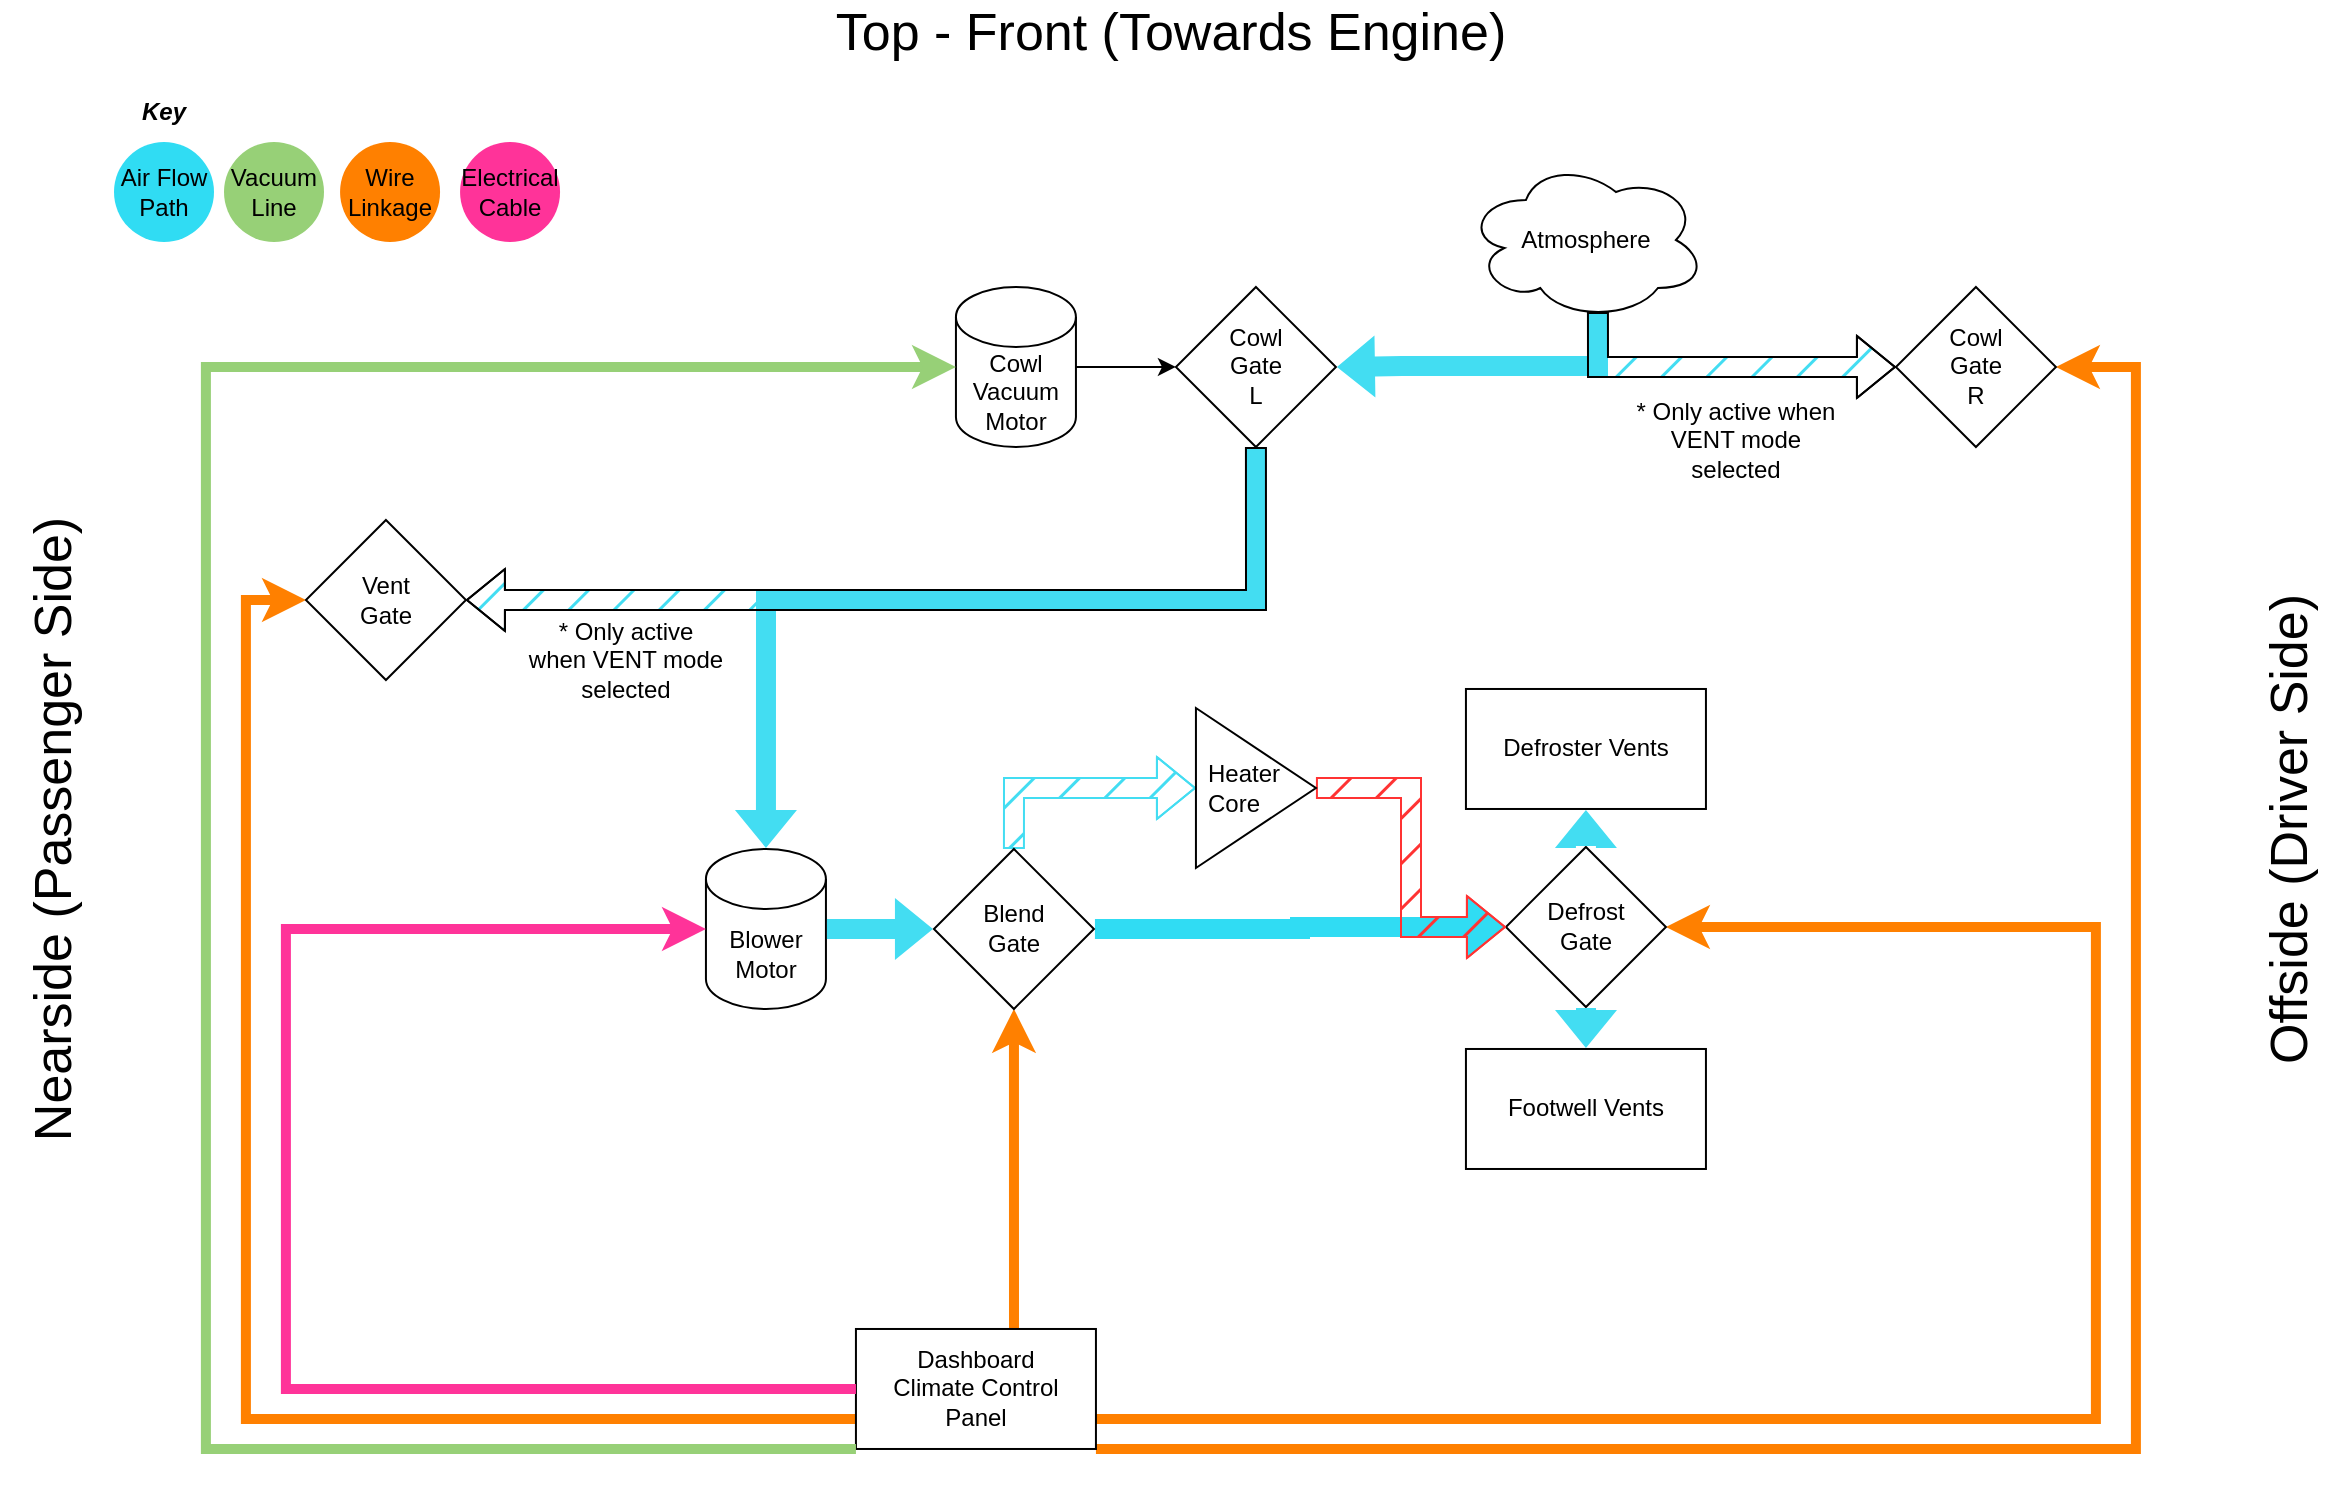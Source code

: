 <mxfile version="24.7.8">
  <diagram name="Page-1" id="Jgi37NrH8wvPOqcOAd4K">
    <mxGraphModel dx="1348" dy="805" grid="1" gridSize="10" guides="1" tooltips="1" connect="1" arrows="1" fold="1" page="1" pageScale="1" pageWidth="1169" pageHeight="827" math="0" shadow="0">
      <root>
        <mxCell id="0" />
        <mxCell id="1" parent="0" />
        <mxCell id="jl1yLb1zLC47aYGgmz0a-7" style="edgeStyle=orthogonalEdgeStyle;rounded=0;orthogonalLoop=1;jettySize=auto;html=1;exitX=0;exitY=0.75;exitDx=0;exitDy=0;entryX=0;entryY=0.5;entryDx=0;entryDy=0;strokeColor=#FF8000;strokeWidth=5;" edge="1" parent="1" source="MttIEdoipprTn2xN52k4-1" target="MttIEdoipprTn2xN52k4-4">
          <mxGeometry relative="1" as="geometry">
            <Array as="points">
              <mxPoint x="121.97" y="708" />
              <mxPoint x="121.97" y="299" />
            </Array>
          </mxGeometry>
        </mxCell>
        <mxCell id="jl1yLb1zLC47aYGgmz0a-9" style="edgeStyle=orthogonalEdgeStyle;rounded=0;orthogonalLoop=1;jettySize=auto;html=1;exitX=1;exitY=1;exitDx=0;exitDy=0;entryX=1;entryY=0.5;entryDx=0;entryDy=0;strokeWidth=5;strokeColor=#FF8000;" edge="1" parent="1" source="MttIEdoipprTn2xN52k4-1" target="MttIEdoipprTn2xN52k4-9">
          <mxGeometry relative="1" as="geometry">
            <Array as="points">
              <mxPoint x="1066.97" y="723.49" />
              <mxPoint x="1066.97" y="182.49" />
            </Array>
          </mxGeometry>
        </mxCell>
        <mxCell id="jl1yLb1zLC47aYGgmz0a-10" style="edgeStyle=orthogonalEdgeStyle;rounded=0;orthogonalLoop=1;jettySize=auto;html=1;exitX=1;exitY=0.75;exitDx=0;exitDy=0;entryX=1;entryY=0.5;entryDx=0;entryDy=0;strokeColor=#FF8000;strokeWidth=5;" edge="1" parent="1" source="MttIEdoipprTn2xN52k4-1" target="MttIEdoipprTn2xN52k4-2">
          <mxGeometry relative="1" as="geometry">
            <Array as="points">
              <mxPoint x="1046.97" y="708" />
              <mxPoint x="1046.97" y="462" />
            </Array>
          </mxGeometry>
        </mxCell>
        <mxCell id="jl1yLb1zLC47aYGgmz0a-12" style="edgeStyle=orthogonalEdgeStyle;rounded=0;orthogonalLoop=1;jettySize=auto;html=1;exitX=0.675;exitY=0.008;exitDx=0;exitDy=0;entryX=0.5;entryY=1;entryDx=0;entryDy=0;strokeColor=#FF8000;strokeWidth=5;exitPerimeter=0;" edge="1" parent="1" source="MttIEdoipprTn2xN52k4-1" target="MttIEdoipprTn2xN52k4-3">
          <mxGeometry relative="1" as="geometry">
            <Array as="points">
              <mxPoint x="505.97" y="664" />
            </Array>
          </mxGeometry>
        </mxCell>
        <mxCell id="MttIEdoipprTn2xN52k4-1" value="Dashboard&lt;div&gt;Climate Control&lt;/div&gt;&lt;div&gt;Panel&lt;/div&gt;" style="rounded=0;whiteSpace=wrap;html=1;" parent="1" vertex="1">
          <mxGeometry x="426.97" y="663.49" width="120" height="60" as="geometry" />
        </mxCell>
        <mxCell id="MttIEdoipprTn2xN52k4-2" value="Defrost&lt;div&gt;Gate&lt;/div&gt;" style="rhombus;whiteSpace=wrap;html=1;" parent="1" vertex="1">
          <mxGeometry x="751.97" y="422.49" width="80" height="80" as="geometry" />
        </mxCell>
        <mxCell id="jl1yLb1zLC47aYGgmz0a-16" style="edgeStyle=orthogonalEdgeStyle;shape=flexArrow;rounded=0;orthogonalLoop=1;jettySize=auto;html=1;exitX=1;exitY=0.5;exitDx=0;exitDy=0;entryX=0;entryY=0.5;entryDx=0;entryDy=0;strokeColor=none;fillColor=#30dcf3;" edge="1" parent="1" source="MttIEdoipprTn2xN52k4-3" target="MttIEdoipprTn2xN52k4-2">
          <mxGeometry relative="1" as="geometry" />
        </mxCell>
        <mxCell id="jl1yLb1zLC47aYGgmz0a-17" style="edgeStyle=orthogonalEdgeStyle;shape=flexArrow;rounded=0;orthogonalLoop=1;jettySize=auto;html=1;exitX=0.5;exitY=0;exitDx=0;exitDy=0;entryX=0;entryY=0.5;entryDx=0;entryDy=0;fillColor=#43ddf2;strokeColor=#43ddf2;fillStyle=hatch;" edge="1" parent="1" source="MttIEdoipprTn2xN52k4-3" target="MttIEdoipprTn2xN52k4-10">
          <mxGeometry relative="1" as="geometry" />
        </mxCell>
        <mxCell id="MttIEdoipprTn2xN52k4-3" value="Blend&lt;div&gt;Gate&lt;/div&gt;" style="rhombus;whiteSpace=wrap;html=1;" parent="1" vertex="1">
          <mxGeometry x="465.97" y="423.49" width="80" height="80" as="geometry" />
        </mxCell>
        <mxCell id="MttIEdoipprTn2xN52k4-4" value="Vent&lt;div&gt;Gate&lt;/div&gt;" style="rhombus;whiteSpace=wrap;html=1;" parent="1" vertex="1">
          <mxGeometry x="151.97" y="259" width="80" height="80" as="geometry" />
        </mxCell>
        <mxCell id="MttIEdoipprTn2xN52k4-5" value="Blower&lt;div&gt;Motor&lt;/div&gt;" style="shape=cylinder3;whiteSpace=wrap;html=1;boundedLbl=1;backgroundOutline=1;size=15;" parent="1" vertex="1">
          <mxGeometry x="351.97" y="423.49" width="60" height="80" as="geometry" />
        </mxCell>
        <mxCell id="jl1yLb1zLC47aYGgmz0a-11" style="edgeStyle=orthogonalEdgeStyle;rounded=0;orthogonalLoop=1;jettySize=auto;html=1;exitX=1;exitY=0.5;exitDx=0;exitDy=0;exitPerimeter=0;entryX=0;entryY=0.5;entryDx=0;entryDy=0;" edge="1" parent="1" source="MttIEdoipprTn2xN52k4-7" target="MttIEdoipprTn2xN52k4-8">
          <mxGeometry relative="1" as="geometry" />
        </mxCell>
        <mxCell id="MttIEdoipprTn2xN52k4-7" value="&lt;div&gt;Cowl&lt;/div&gt;Vacuum&lt;div&gt;Motor&lt;/div&gt;" style="shape=cylinder3;whiteSpace=wrap;html=1;boundedLbl=1;backgroundOutline=1;size=15;" parent="1" vertex="1">
          <mxGeometry x="476.97" y="142.49" width="60" height="80" as="geometry" />
        </mxCell>
        <mxCell id="MttIEdoipprTn2xN52k4-8" value="Cowl&lt;div&gt;Gate&lt;/div&gt;&lt;div&gt;L&lt;/div&gt;" style="rhombus;whiteSpace=wrap;html=1;" parent="1" vertex="1">
          <mxGeometry x="586.97" y="142.49" width="80" height="80" as="geometry" />
        </mxCell>
        <mxCell id="MttIEdoipprTn2xN52k4-9" value="Cowl&lt;div&gt;Gate&lt;/div&gt;&lt;div&gt;R&lt;/div&gt;" style="rhombus;whiteSpace=wrap;html=1;" parent="1" vertex="1">
          <mxGeometry x="946.97" y="142.49" width="80" height="80" as="geometry" />
        </mxCell>
        <mxCell id="jl1yLb1zLC47aYGgmz0a-18" style="edgeStyle=orthogonalEdgeStyle;shape=flexArrow;rounded=0;orthogonalLoop=1;jettySize=auto;html=1;exitX=1;exitY=0.5;exitDx=0;exitDy=0;entryX=0;entryY=0.5;entryDx=0;entryDy=0;fillColor=#FF3333;strokeColor=#FF3333;fillStyle=hatch;" edge="1" parent="1" source="MttIEdoipprTn2xN52k4-10" target="MttIEdoipprTn2xN52k4-2">
          <mxGeometry relative="1" as="geometry" />
        </mxCell>
        <mxCell id="MttIEdoipprTn2xN52k4-10" value="Heater&lt;div&gt;Core&lt;/div&gt;" style="triangle;whiteSpace=wrap;html=1;align=left;spacingLeft=4;" parent="1" vertex="1">
          <mxGeometry x="596.97" y="353" width="60" height="80" as="geometry" />
        </mxCell>
        <mxCell id="MttIEdoipprTn2xN52k4-18" value="Defroster Vents" style="rounded=0;whiteSpace=wrap;html=1;" parent="1" vertex="1">
          <mxGeometry x="731.97" y="343.49" width="120" height="60" as="geometry" />
        </mxCell>
        <mxCell id="MttIEdoipprTn2xN52k4-19" value="Footwell Vents" style="rounded=0;whiteSpace=wrap;html=1;" parent="1" vertex="1">
          <mxGeometry x="731.97" y="523.49" width="120" height="60" as="geometry" />
        </mxCell>
        <mxCell id="jl1yLb1zLC47aYGgmz0a-1" value="Top - Front (Towards Engine)" style="text;strokeColor=none;align=center;fillColor=none;html=1;verticalAlign=middle;whiteSpace=wrap;rounded=0;fontSize=26;" vertex="1" parent="1">
          <mxGeometry x="399" width="371" height="30" as="geometry" />
        </mxCell>
        <mxCell id="jl1yLb1zLC47aYGgmz0a-2" value="Offside (Driver Side)" style="text;strokeColor=none;align=center;fillColor=none;html=1;verticalAlign=middle;whiteSpace=wrap;rounded=0;fontSize=26;horizontal=0;" vertex="1" parent="1">
          <mxGeometry x="1118" y="79" width="51" height="670" as="geometry" />
        </mxCell>
        <mxCell id="jl1yLb1zLC47aYGgmz0a-3" value="Nearside (Passenger Side)" style="text;strokeColor=none;align=center;fillColor=none;html=1;verticalAlign=middle;whiteSpace=wrap;rounded=0;fontSize=26;horizontal=0;direction=west;" vertex="1" parent="1">
          <mxGeometry y="79" width="51" height="670" as="geometry" />
        </mxCell>
        <mxCell id="jl1yLb1zLC47aYGgmz0a-6" style="edgeStyle=orthogonalEdgeStyle;rounded=0;orthogonalLoop=1;jettySize=auto;html=1;exitX=0;exitY=1;exitDx=0;exitDy=0;entryX=0;entryY=0.5;entryDx=0;entryDy=0;entryPerimeter=0;strokeColor=#97D077;strokeWidth=5;" edge="1" parent="1" source="MttIEdoipprTn2xN52k4-1" target="MttIEdoipprTn2xN52k4-7">
          <mxGeometry relative="1" as="geometry">
            <Array as="points">
              <mxPoint x="101.97" y="724" />
              <mxPoint x="101.97" y="182" />
            </Array>
          </mxGeometry>
        </mxCell>
        <mxCell id="jl1yLb1zLC47aYGgmz0a-8" style="edgeStyle=orthogonalEdgeStyle;rounded=0;orthogonalLoop=1;jettySize=auto;html=1;exitX=0;exitY=0.5;exitDx=0;exitDy=0;entryX=0;entryY=0.5;entryDx=0;entryDy=0;entryPerimeter=0;strokeColor=#FF3399;strokeWidth=5;" edge="1" parent="1" source="MttIEdoipprTn2xN52k4-1" target="MttIEdoipprTn2xN52k4-5">
          <mxGeometry relative="1" as="geometry">
            <Array as="points">
              <mxPoint x="141.97" y="694" />
              <mxPoint x="141.97" y="464" />
            </Array>
          </mxGeometry>
        </mxCell>
        <mxCell id="jl1yLb1zLC47aYGgmz0a-20" style="edgeStyle=orthogonalEdgeStyle;shape=flexArrow;rounded=0;orthogonalLoop=1;jettySize=auto;html=1;entryX=0;entryY=0.5;entryDx=0;entryDy=0;fillColor=#43ddf2;strokeColor=none;exitX=1;exitY=0.5;exitDx=0;exitDy=0;exitPerimeter=0;" edge="1" parent="1" source="MttIEdoipprTn2xN52k4-5" target="MttIEdoipprTn2xN52k4-3">
          <mxGeometry relative="1" as="geometry">
            <mxPoint x="441.97" y="319" as="sourcePoint" />
            <mxPoint x="441.97" y="443" as="targetPoint" />
          </mxGeometry>
        </mxCell>
        <mxCell id="jl1yLb1zLC47aYGgmz0a-21" style="edgeStyle=orthogonalEdgeStyle;shape=flexArrow;rounded=0;orthogonalLoop=1;jettySize=auto;html=1;entryX=0.5;entryY=1;entryDx=0;entryDy=0;fillColor=#43ddf2;strokeColor=none;exitX=0.5;exitY=0;exitDx=0;exitDy=0;" edge="1" parent="1" source="MttIEdoipprTn2xN52k4-2" target="MttIEdoipprTn2xN52k4-18">
          <mxGeometry relative="1" as="geometry">
            <mxPoint x="931.97" y="509" as="sourcePoint" />
            <mxPoint x="931.97" y="633" as="targetPoint" />
          </mxGeometry>
        </mxCell>
        <mxCell id="jl1yLb1zLC47aYGgmz0a-22" style="edgeStyle=orthogonalEdgeStyle;shape=flexArrow;rounded=0;orthogonalLoop=1;jettySize=auto;html=1;entryX=0.5;entryY=0;entryDx=0;entryDy=0;fillColor=#43ddf2;strokeColor=none;" edge="1" parent="1" source="MttIEdoipprTn2xN52k4-2" target="MttIEdoipprTn2xN52k4-19">
          <mxGeometry relative="1" as="geometry">
            <mxPoint x="801.97" y="432" as="sourcePoint" />
            <mxPoint x="801.97" y="413" as="targetPoint" />
          </mxGeometry>
        </mxCell>
        <mxCell id="jl1yLb1zLC47aYGgmz0a-23" value="Atmosphere" style="ellipse;shape=cloud;whiteSpace=wrap;html=1;" vertex="1" parent="1">
          <mxGeometry x="731.97" y="79" width="120" height="80" as="geometry" />
        </mxCell>
        <mxCell id="jl1yLb1zLC47aYGgmz0a-24" style="edgeStyle=orthogonalEdgeStyle;shape=flexArrow;rounded=0;orthogonalLoop=1;jettySize=auto;html=1;entryX=1;entryY=0.5;entryDx=0;entryDy=0;fillColor=#43ddf2;strokeColor=none;exitX=0.55;exitY=0.95;exitDx=0;exitDy=0;exitPerimeter=0;" edge="1" parent="1" source="jl1yLb1zLC47aYGgmz0a-23" target="MttIEdoipprTn2xN52k4-8">
          <mxGeometry relative="1" as="geometry">
            <mxPoint x="771.97" y="209" as="sourcePoint" />
            <mxPoint x="771.97" y="333" as="targetPoint" />
            <Array as="points">
              <mxPoint x="797.97" y="182" />
              <mxPoint x="699.97" y="182" />
            </Array>
          </mxGeometry>
        </mxCell>
        <mxCell id="jl1yLb1zLC47aYGgmz0a-25" style="edgeStyle=orthogonalEdgeStyle;shape=flexArrow;rounded=0;orthogonalLoop=1;jettySize=auto;html=1;entryX=0;entryY=0.5;entryDx=0;entryDy=0;fillColor=#43ddf2;strokeColor=default;exitX=0.55;exitY=0.95;exitDx=0;exitDy=0;exitPerimeter=0;fillStyle=hatch;" edge="1" parent="1" source="jl1yLb1zLC47aYGgmz0a-23" target="MttIEdoipprTn2xN52k4-9">
          <mxGeometry relative="1" as="geometry">
            <mxPoint x="842.97" y="219" as="sourcePoint" />
            <mxPoint x="711.97" y="246" as="targetPoint" />
            <Array as="points">
              <mxPoint x="797.97" y="183" />
            </Array>
          </mxGeometry>
        </mxCell>
        <mxCell id="jl1yLb1zLC47aYGgmz0a-26" style="edgeStyle=orthogonalEdgeStyle;shape=flexArrow;rounded=0;orthogonalLoop=1;jettySize=auto;html=1;entryX=0.5;entryY=0;entryDx=0;entryDy=0;fillColor=#43ddf2;strokeColor=none;exitX=0.5;exitY=1;exitDx=0;exitDy=0;entryPerimeter=0;" edge="1" parent="1" source="MttIEdoipprTn2xN52k4-8" target="MttIEdoipprTn2xN52k4-5">
          <mxGeometry relative="1" as="geometry">
            <mxPoint x="621.97" y="263.49" as="sourcePoint" />
            <mxPoint x="621.97" y="387.49" as="targetPoint" />
            <Array as="points">
              <mxPoint x="626.97" y="299" />
              <mxPoint x="381.97" y="299" />
            </Array>
          </mxGeometry>
        </mxCell>
        <mxCell id="jl1yLb1zLC47aYGgmz0a-27" style="edgeStyle=orthogonalEdgeStyle;shape=flexArrow;rounded=0;orthogonalLoop=1;jettySize=auto;html=1;entryX=1;entryY=0.5;entryDx=0;entryDy=0;fillColor=#43ddf2;strokeColor=default;exitX=0.5;exitY=1;exitDx=0;exitDy=0;fillStyle=hatch;" edge="1" parent="1" source="MttIEdoipprTn2xN52k4-8" target="MttIEdoipprTn2xN52k4-4">
          <mxGeometry relative="1" as="geometry">
            <mxPoint x="636.97" y="232" as="sourcePoint" />
            <mxPoint x="391.97" y="433" as="targetPoint" />
          </mxGeometry>
        </mxCell>
        <mxCell id="jl1yLb1zLC47aYGgmz0a-32" value="* Only active when VENT mode selected" style="text;html=1;align=center;verticalAlign=middle;whiteSpace=wrap;rounded=0;" vertex="1" parent="1">
          <mxGeometry x="811.97" y="199" width="110" height="40" as="geometry" />
        </mxCell>
        <mxCell id="jl1yLb1zLC47aYGgmz0a-33" value="* Only active when VENT mode selected" style="text;html=1;align=center;verticalAlign=middle;whiteSpace=wrap;rounded=0;" vertex="1" parent="1">
          <mxGeometry x="261.97" y="309" width="100" height="40" as="geometry" />
        </mxCell>
        <mxCell id="jl1yLb1zLC47aYGgmz0a-34" value="Key" style="text;html=1;align=center;verticalAlign=middle;whiteSpace=wrap;rounded=0;fontStyle=3" vertex="1" parent="1">
          <mxGeometry x="51" y="40" width="60" height="30" as="geometry" />
        </mxCell>
        <mxCell id="jl1yLb1zLC47aYGgmz0a-36" value="Air Flow Path" style="ellipse;whiteSpace=wrap;html=1;aspect=fixed;fontColor=#000000;fillColor=#30dcf3;strokeColor=none;" vertex="1" parent="1">
          <mxGeometry x="56" y="70" width="50" height="50" as="geometry" />
        </mxCell>
        <mxCell id="jl1yLb1zLC47aYGgmz0a-37" value="Vacuum Line" style="ellipse;whiteSpace=wrap;html=1;aspect=fixed;fontColor=#000000;fillColor=#97D077;strokeColor=none;" vertex="1" parent="1">
          <mxGeometry x="111" y="70" width="50" height="50" as="geometry" />
        </mxCell>
        <mxCell id="jl1yLb1zLC47aYGgmz0a-38" value="Wire Linkage" style="ellipse;whiteSpace=wrap;html=1;aspect=fixed;fontColor=#000000;fillColor=#FF8000;strokeColor=none;" vertex="1" parent="1">
          <mxGeometry x="169.03" y="70" width="50" height="50" as="geometry" />
        </mxCell>
        <mxCell id="jl1yLb1zLC47aYGgmz0a-39" value="Electrical Cable" style="ellipse;whiteSpace=wrap;html=1;aspect=fixed;fontColor=#000000;fillColor=#FF3399;strokeColor=none;" vertex="1" parent="1">
          <mxGeometry x="229.03" y="70" width="50" height="50" as="geometry" />
        </mxCell>
      </root>
    </mxGraphModel>
  </diagram>
</mxfile>
